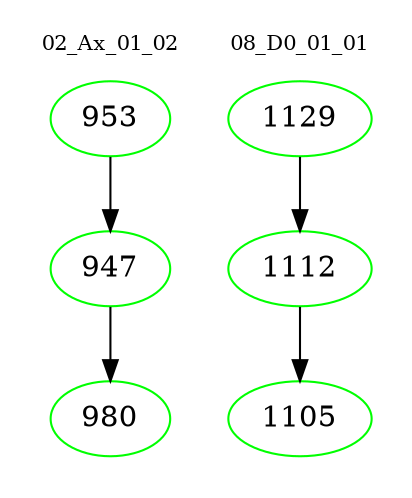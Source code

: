 digraph{
subgraph cluster_0 {
color = white
label = "02_Ax_01_02";
fontsize=10;
T0_953 [label="953", color="green"]
T0_953 -> T0_947 [color="black"]
T0_947 [label="947", color="green"]
T0_947 -> T0_980 [color="black"]
T0_980 [label="980", color="green"]
}
subgraph cluster_1 {
color = white
label = "08_D0_01_01";
fontsize=10;
T1_1129 [label="1129", color="green"]
T1_1129 -> T1_1112 [color="black"]
T1_1112 [label="1112", color="green"]
T1_1112 -> T1_1105 [color="black"]
T1_1105 [label="1105", color="green"]
}
}
